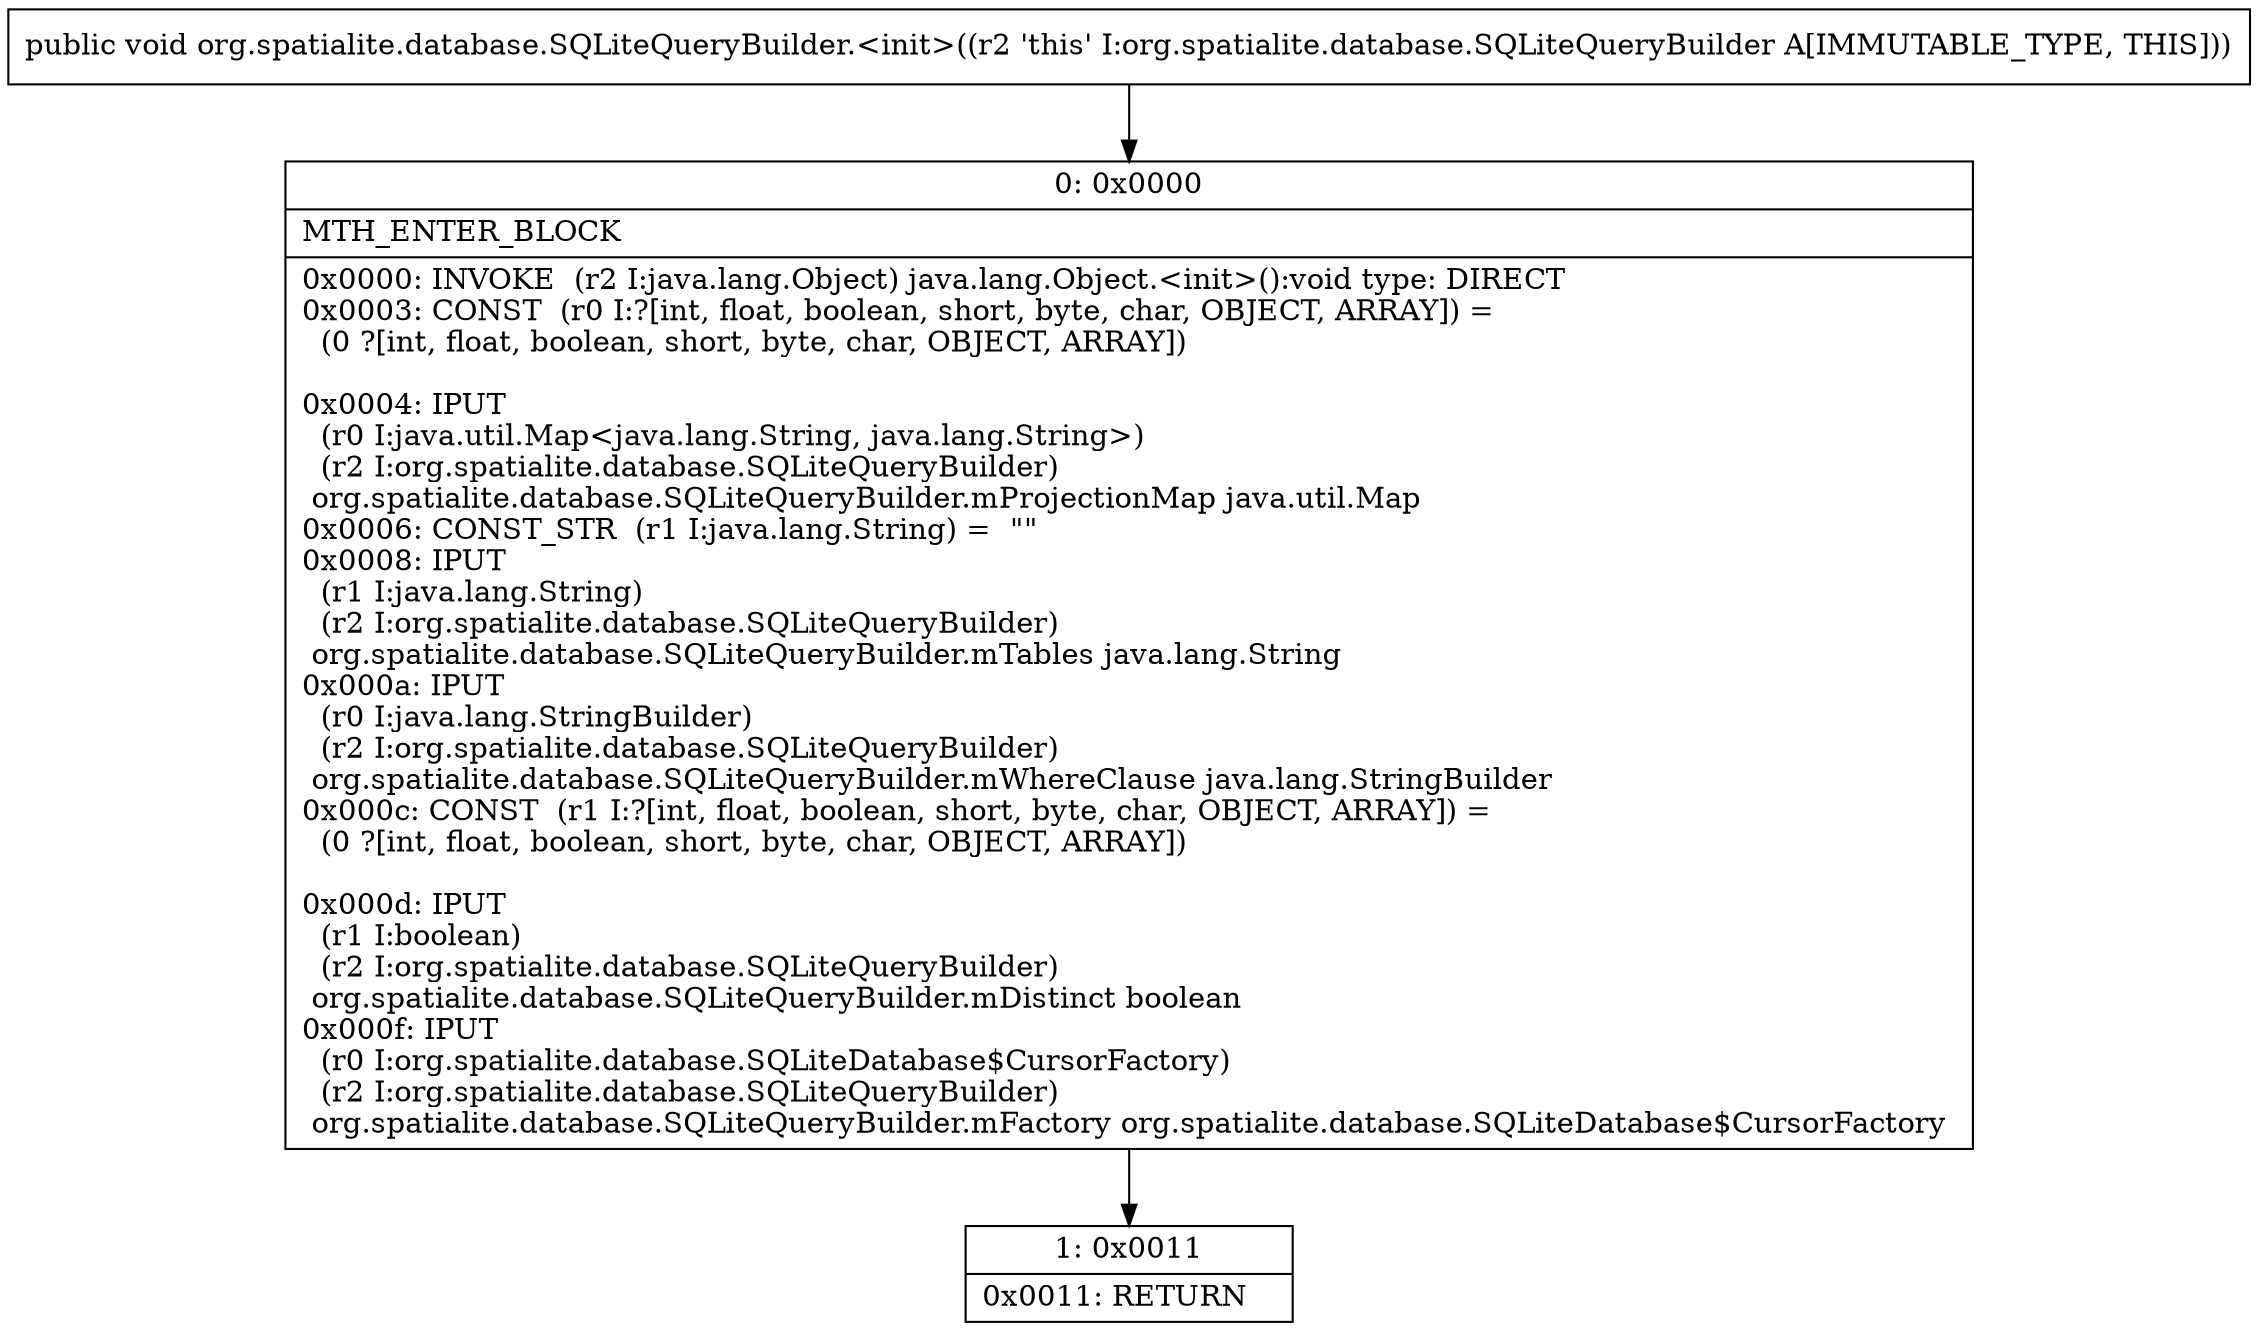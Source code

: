 digraph "CFG fororg.spatialite.database.SQLiteQueryBuilder.\<init\>()V" {
Node_0 [shape=record,label="{0\:\ 0x0000|MTH_ENTER_BLOCK\l|0x0000: INVOKE  (r2 I:java.lang.Object) java.lang.Object.\<init\>():void type: DIRECT \l0x0003: CONST  (r0 I:?[int, float, boolean, short, byte, char, OBJECT, ARRAY]) = \l  (0 ?[int, float, boolean, short, byte, char, OBJECT, ARRAY])\l \l0x0004: IPUT  \l  (r0 I:java.util.Map\<java.lang.String, java.lang.String\>)\l  (r2 I:org.spatialite.database.SQLiteQueryBuilder)\l org.spatialite.database.SQLiteQueryBuilder.mProjectionMap java.util.Map \l0x0006: CONST_STR  (r1 I:java.lang.String) =  \"\" \l0x0008: IPUT  \l  (r1 I:java.lang.String)\l  (r2 I:org.spatialite.database.SQLiteQueryBuilder)\l org.spatialite.database.SQLiteQueryBuilder.mTables java.lang.String \l0x000a: IPUT  \l  (r0 I:java.lang.StringBuilder)\l  (r2 I:org.spatialite.database.SQLiteQueryBuilder)\l org.spatialite.database.SQLiteQueryBuilder.mWhereClause java.lang.StringBuilder \l0x000c: CONST  (r1 I:?[int, float, boolean, short, byte, char, OBJECT, ARRAY]) = \l  (0 ?[int, float, boolean, short, byte, char, OBJECT, ARRAY])\l \l0x000d: IPUT  \l  (r1 I:boolean)\l  (r2 I:org.spatialite.database.SQLiteQueryBuilder)\l org.spatialite.database.SQLiteQueryBuilder.mDistinct boolean \l0x000f: IPUT  \l  (r0 I:org.spatialite.database.SQLiteDatabase$CursorFactory)\l  (r2 I:org.spatialite.database.SQLiteQueryBuilder)\l org.spatialite.database.SQLiteQueryBuilder.mFactory org.spatialite.database.SQLiteDatabase$CursorFactory \l}"];
Node_1 [shape=record,label="{1\:\ 0x0011|0x0011: RETURN   \l}"];
MethodNode[shape=record,label="{public void org.spatialite.database.SQLiteQueryBuilder.\<init\>((r2 'this' I:org.spatialite.database.SQLiteQueryBuilder A[IMMUTABLE_TYPE, THIS])) }"];
MethodNode -> Node_0;
Node_0 -> Node_1;
}


